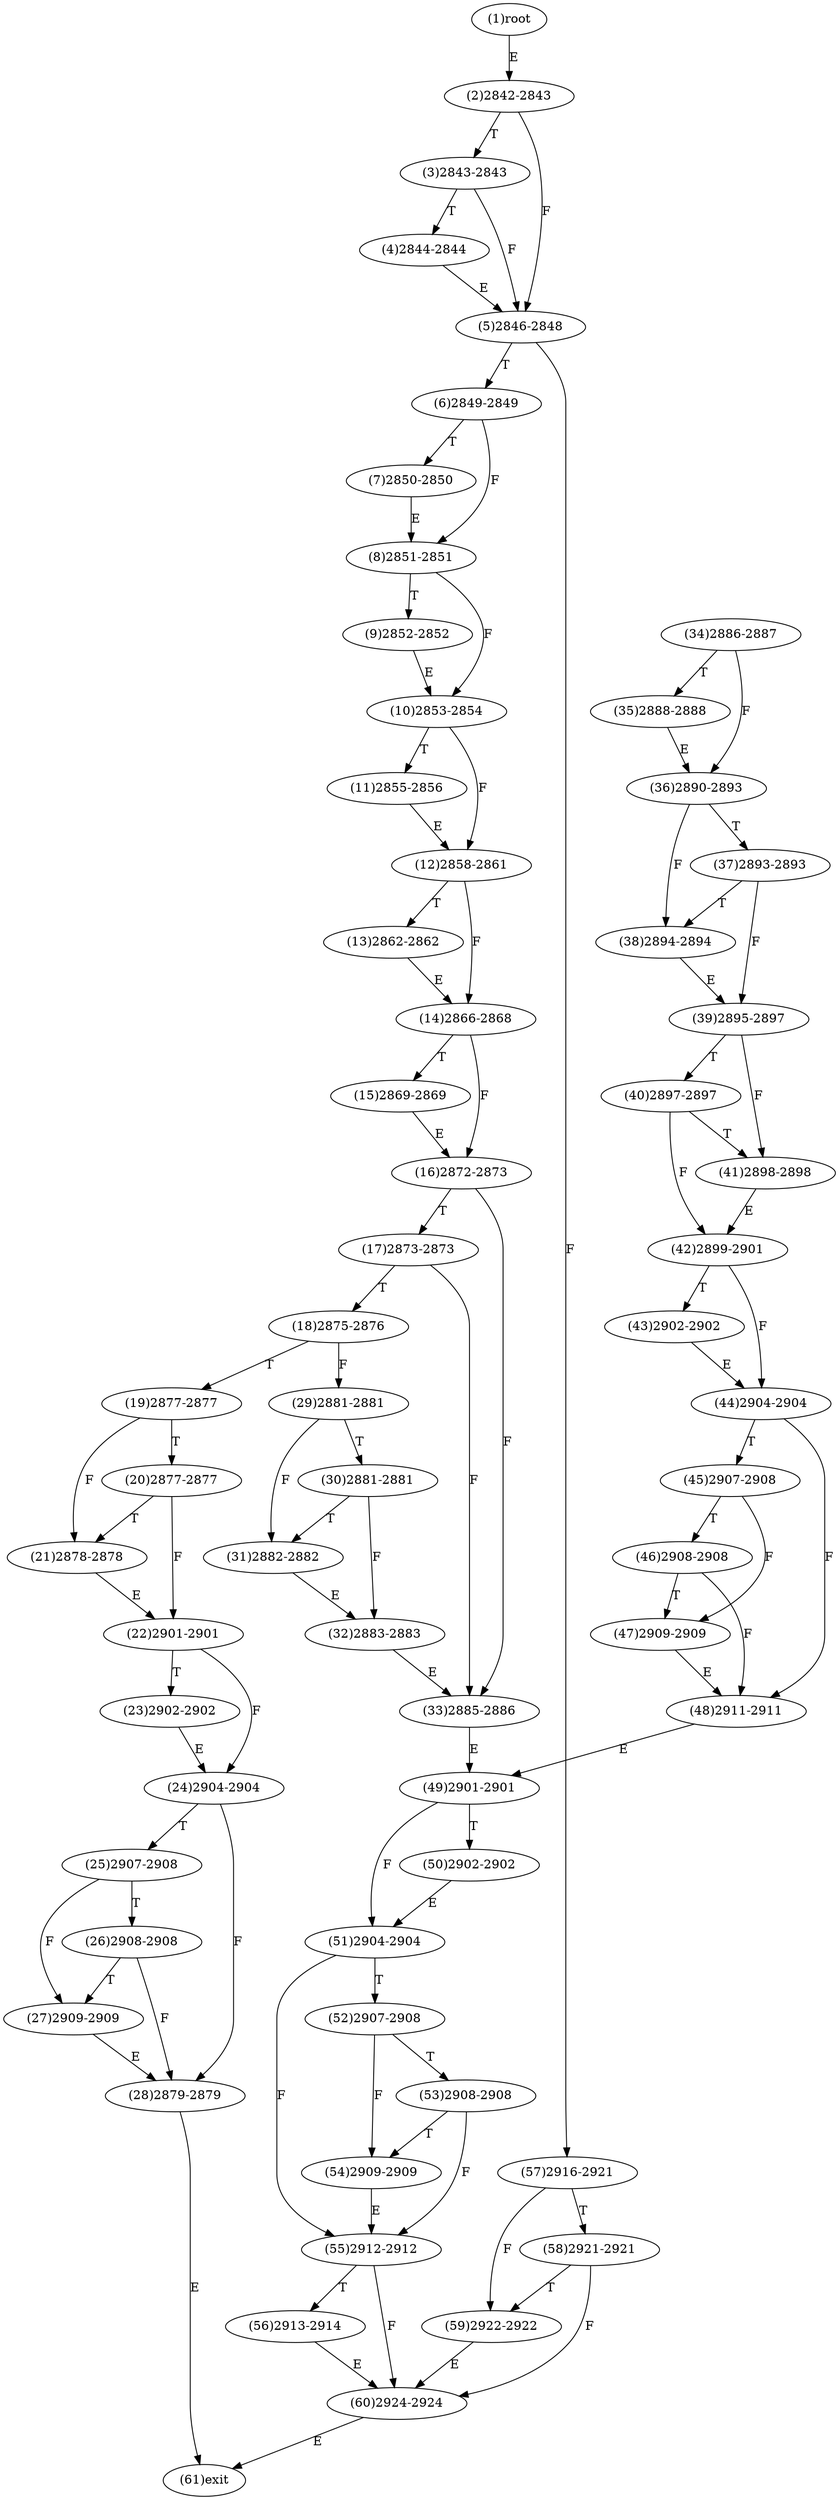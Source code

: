 digraph "" { 
1[ label="(1)root"];
2[ label="(2)2842-2843"];
3[ label="(3)2843-2843"];
4[ label="(4)2844-2844"];
5[ label="(5)2846-2848"];
6[ label="(6)2849-2849"];
7[ label="(7)2850-2850"];
8[ label="(8)2851-2851"];
9[ label="(9)2852-2852"];
10[ label="(10)2853-2854"];
11[ label="(11)2855-2856"];
12[ label="(12)2858-2861"];
13[ label="(13)2862-2862"];
14[ label="(14)2866-2868"];
15[ label="(15)2869-2869"];
17[ label="(17)2873-2873"];
16[ label="(16)2872-2873"];
19[ label="(19)2877-2877"];
18[ label="(18)2875-2876"];
21[ label="(21)2878-2878"];
20[ label="(20)2877-2877"];
23[ label="(23)2902-2902"];
22[ label="(22)2901-2901"];
25[ label="(25)2907-2908"];
24[ label="(24)2904-2904"];
27[ label="(27)2909-2909"];
26[ label="(26)2908-2908"];
29[ label="(29)2881-2881"];
28[ label="(28)2879-2879"];
31[ label="(31)2882-2882"];
30[ label="(30)2881-2881"];
34[ label="(34)2886-2887"];
35[ label="(35)2888-2888"];
32[ label="(32)2883-2883"];
33[ label="(33)2885-2886"];
38[ label="(38)2894-2894"];
39[ label="(39)2895-2897"];
36[ label="(36)2890-2893"];
37[ label="(37)2893-2893"];
42[ label="(42)2899-2901"];
43[ label="(43)2902-2902"];
40[ label="(40)2897-2897"];
41[ label="(41)2898-2898"];
46[ label="(46)2908-2908"];
47[ label="(47)2909-2909"];
44[ label="(44)2904-2904"];
45[ label="(45)2907-2908"];
51[ label="(51)2904-2904"];
50[ label="(50)2902-2902"];
49[ label="(49)2901-2901"];
48[ label="(48)2911-2911"];
55[ label="(55)2912-2912"];
54[ label="(54)2909-2909"];
53[ label="(53)2908-2908"];
52[ label="(52)2907-2908"];
59[ label="(59)2922-2922"];
58[ label="(58)2921-2921"];
57[ label="(57)2916-2921"];
56[ label="(56)2913-2914"];
61[ label="(61)exit"];
60[ label="(60)2924-2924"];
1->2[ label="E"];
2->5[ label="F"];
2->3[ label="T"];
3->5[ label="F"];
3->4[ label="T"];
4->5[ label="E"];
5->57[ label="F"];
5->6[ label="T"];
6->8[ label="F"];
6->7[ label="T"];
7->8[ label="E"];
8->10[ label="F"];
8->9[ label="T"];
9->10[ label="E"];
10->12[ label="F"];
10->11[ label="T"];
11->12[ label="E"];
12->14[ label="F"];
12->13[ label="T"];
13->14[ label="E"];
14->16[ label="F"];
14->15[ label="T"];
15->16[ label="E"];
16->33[ label="F"];
16->17[ label="T"];
17->33[ label="F"];
17->18[ label="T"];
18->29[ label="F"];
18->19[ label="T"];
19->21[ label="F"];
19->20[ label="T"];
20->22[ label="F"];
20->21[ label="T"];
21->22[ label="E"];
22->24[ label="F"];
22->23[ label="T"];
23->24[ label="E"];
24->28[ label="F"];
24->25[ label="T"];
25->27[ label="F"];
25->26[ label="T"];
26->28[ label="F"];
26->27[ label="T"];
27->28[ label="E"];
28->61[ label="E"];
29->31[ label="F"];
29->30[ label="T"];
30->32[ label="F"];
30->31[ label="T"];
31->32[ label="E"];
32->33[ label="E"];
33->49[ label="E"];
34->36[ label="F"];
34->35[ label="T"];
35->36[ label="E"];
36->38[ label="F"];
36->37[ label="T"];
37->39[ label="F"];
37->38[ label="T"];
38->39[ label="E"];
39->41[ label="F"];
39->40[ label="T"];
40->42[ label="F"];
40->41[ label="T"];
41->42[ label="E"];
42->44[ label="F"];
42->43[ label="T"];
43->44[ label="E"];
44->48[ label="F"];
44->45[ label="T"];
45->47[ label="F"];
45->46[ label="T"];
46->48[ label="F"];
46->47[ label="T"];
47->48[ label="E"];
48->49[ label="E"];
49->51[ label="F"];
49->50[ label="T"];
50->51[ label="E"];
51->55[ label="F"];
51->52[ label="T"];
52->54[ label="F"];
52->53[ label="T"];
53->55[ label="F"];
53->54[ label="T"];
54->55[ label="E"];
55->60[ label="F"];
55->56[ label="T"];
56->60[ label="E"];
57->59[ label="F"];
57->58[ label="T"];
58->60[ label="F"];
58->59[ label="T"];
59->60[ label="E"];
60->61[ label="E"];
}